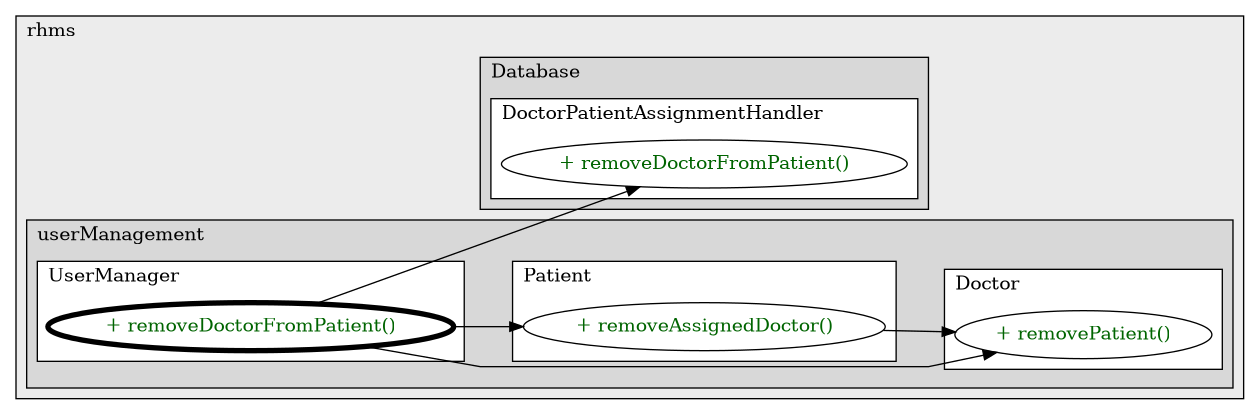 @startuml

/' diagram meta data start
config=CallConfiguration;
{
  "rootMethod": "com.rhms.userManagement.UserManager#removeDoctorFromPatient(Doctor,Patient)",
  "projectClassification": {
    "searchMode": "OpenProject", // OpenProject, AllProjects
    "includedProjects": "",
    "pathEndKeywords": "*.impl",
    "isClientPath": "",
    "isClientName": "",
    "isTestPath": "",
    "isTestName": "",
    "isMappingPath": "",
    "isMappingName": "",
    "isDataAccessPath": "",
    "isDataAccessName": "",
    "isDataStructurePath": "",
    "isDataStructureName": "",
    "isInterfaceStructuresPath": "",
    "isInterfaceStructuresName": "",
    "isEntryPointPath": "",
    "isEntryPointName": "",
    "treatFinalFieldsAsMandatory": false
  },
  "graphRestriction": {
    "classPackageExcludeFilter": "",
    "classPackageIncludeFilter": "",
    "classNameExcludeFilter": "",
    "classNameIncludeFilter": "",
    "methodNameExcludeFilter": "",
    "methodNameIncludeFilter": "",
    "removeByInheritance": "", // inheritance/annotation based filtering is done in a second step
    "removeByAnnotation": "",
    "removeByClassPackage": "", // cleanup the graph after inheritance/annotation based filtering is done
    "removeByClassName": "",
    "cutMappings": false,
    "cutEnum": true,
    "cutTests": true,
    "cutClient": true,
    "cutDataAccess": true,
    "cutInterfaceStructures": true,
    "cutDataStructures": true,
    "cutGetterAndSetter": true,
    "cutConstructors": true
  },
  "graphTraversal": {
    "forwardDepth": 3,
    "backwardDepth": 3,
    "classPackageExcludeFilter": "",
    "classPackageIncludeFilter": "",
    "classNameExcludeFilter": "",
    "classNameIncludeFilter": "",
    "methodNameExcludeFilter": "",
    "methodNameIncludeFilter": "",
    "hideMappings": false,
    "hideDataStructures": false,
    "hidePrivateMethods": true,
    "hideInterfaceCalls": true, // indirection: implementation -> interface (is hidden) -> implementation
    "onlyShowApplicationEntryPoints": false, // root node is included
    "useMethodCallsForStructureDiagram": "ForwardOnly" // ForwardOnly, BothDirections, No
  },
  "details": {
    "aggregation": "GroupByClass", // ByClass, GroupByClass, None
    "showMethodParametersTypes": false,
    "showMethodParametersNames": false,
    "showMethodReturnType": false,
    "showPackageLevels": 2,
    "showCallOrder": false,
    "edgeMode": "MethodsOnly", // TypesOnly, MethodsOnly, TypesAndMethods, MethodsAndDirectTypeUsage
    "showDetailedClassStructure": false
  },
  "rootClass": "com.rhms.userManagement.UserManager",
  "extensionCallbackMethod": "" // qualified.class.name#methodName - signature: public static String method(String)
}
diagram meta data end '/



digraph g {
    rankdir="LR"
    splines=polyline
    

'nodes 
subgraph cluster_3499612 { 
   	label=rhms
	labeljust=l
	fillcolor="#ececec"
	style=filled
   
   subgraph cluster_1951307539 { 
   	label=Database
	labeljust=l
	fillcolor="#d8d8d8"
	style=filled
   
   subgraph cluster_1780453371 { 
   	label=DoctorPatientAssignmentHandler
	labeljust=l
	fillcolor=white
	style=filled
   
   DoctorPatientAssignmentHandler1676144448XXXremoveDoctorFromPatient1972360046[
	label="+ removeDoctorFromPatient()"
	style=filled
	fillcolor=white
	tooltip="DoctorPatientAssignmentHandler

null"
	fontcolor=darkgreen
];
} 
} 

subgraph cluster_85584960 { 
   	label=userManagement
	labeljust=l
	fillcolor="#d8d8d8"
	style=filled
   
   subgraph cluster_1209960250 { 
   	label=Doctor
	labeljust=l
	fillcolor=white
	style=filled
   
   Doctor108603475XXXremovePatient873235173[
	label="+ removePatient()"
	style=filled
	fillcolor=white
	tooltip="Doctor

&#10;  Remove a patient from this doctor's assigned patients&#10; "
	fontcolor=darkgreen
];
} 

subgraph cluster_528726090 { 
   	label=Patient
	labeljust=l
	fillcolor=white
	style=filled
   
   Patient108603475XXXremoveAssignedDoctor2052357439[
	label="+ removeAssignedDoctor()"
	style=filled
	fillcolor=white
	tooltip="Patient

&#10;  Remove a doctor from this patient's list of assigned doctors&#10;  @param doctor The doctor to remove from this patient&#10; "
	fontcolor=darkgreen
];
} 

subgraph cluster_879193049 { 
   	label=UserManager
	labeljust=l
	fillcolor=white
	style=filled
   
   UserManager108603475XXXremoveDoctorFromPatient1972360046[
	label="+ removeDoctorFromPatient()"
	style=filled
	fillcolor=white
	tooltip="UserManager

&#10;  Remove a doctor-patient assignment&#10; "
	penwidth=4
	fontcolor=darkgreen
];
} 
} 
} 

'edges    
Patient108603475XXXremoveAssignedDoctor2052357439 -> Doctor108603475XXXremovePatient873235173;
UserManager108603475XXXremoveDoctorFromPatient1972360046 -> Doctor108603475XXXremovePatient873235173;
UserManager108603475XXXremoveDoctorFromPatient1972360046 -> DoctorPatientAssignmentHandler1676144448XXXremoveDoctorFromPatient1972360046;
UserManager108603475XXXremoveDoctorFromPatient1972360046 -> Patient108603475XXXremoveAssignedDoctor2052357439;
    
}
@enduml